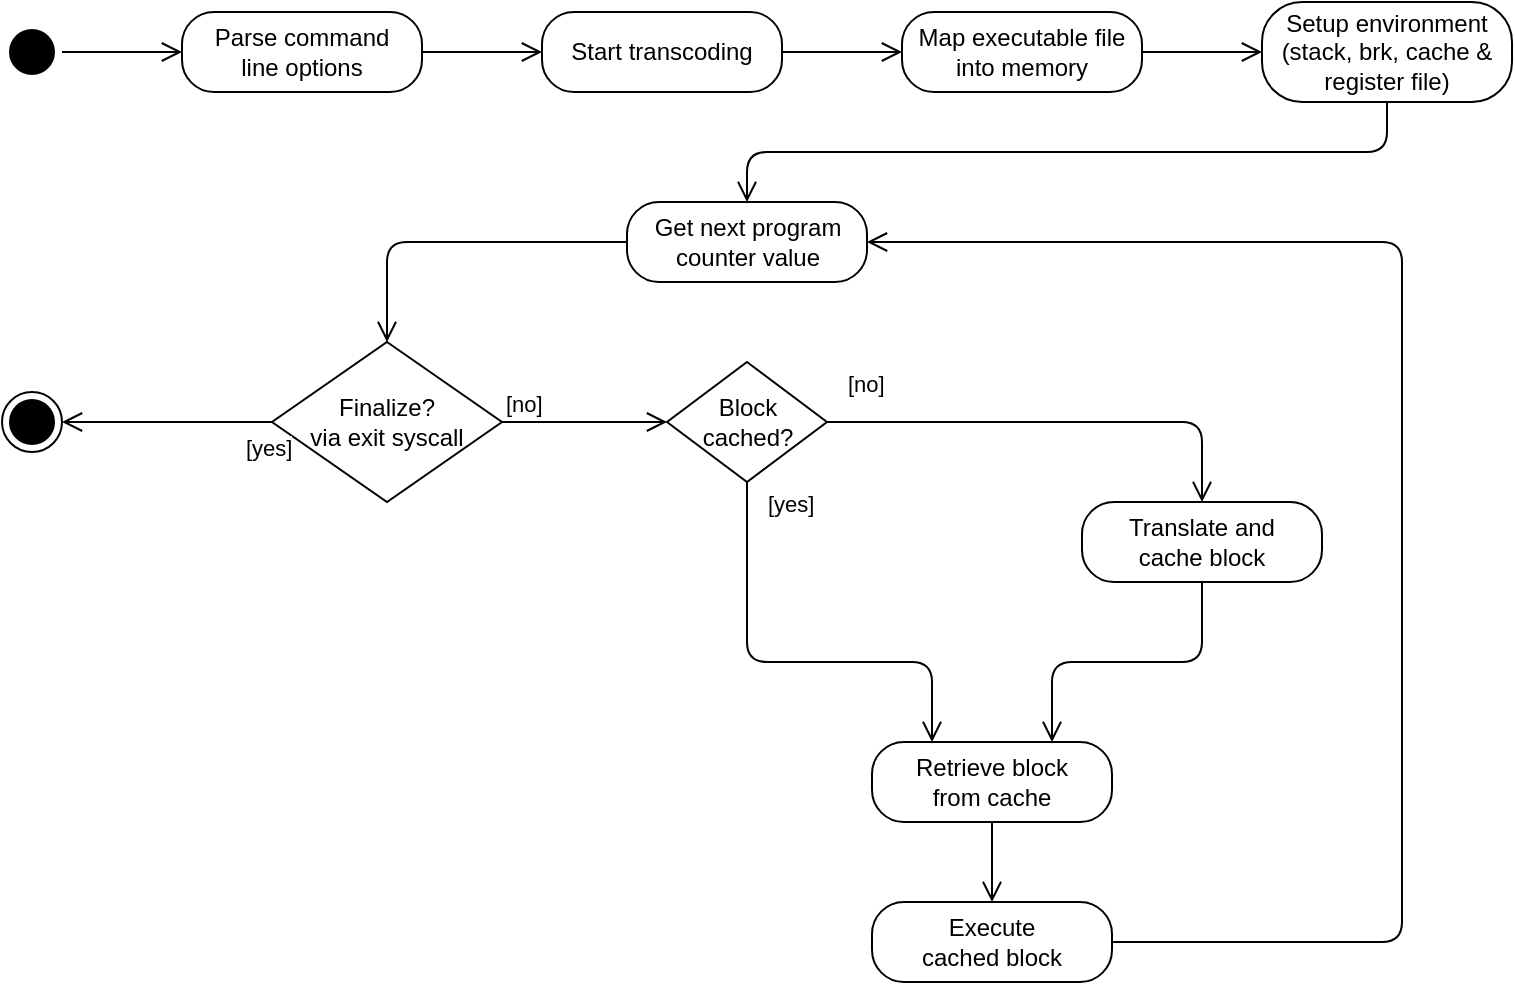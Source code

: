 <mxfile version="13.3.9" type="device"><diagram id="huEyixXiDMwWoAIkbCV8" name="Page-1"><mxGraphModel dx="1186" dy="792" grid="1" gridSize="10" guides="1" tooltips="1" connect="1" arrows="1" fold="1" page="1" pageScale="1" pageWidth="827" pageHeight="583" math="0" shadow="0"><root><mxCell id="0"/><mxCell id="1" parent="0"/><mxCell id="2p7pw8f1M_MMHONukJSp-1" value="" style="ellipse;html=1;shape=startState;fillColor=#000000;" vertex="1" parent="1"><mxGeometry x="36" y="57" width="30" height="30" as="geometry"/></mxCell><mxCell id="2p7pw8f1M_MMHONukJSp-2" value="" style="edgeStyle=orthogonalEdgeStyle;html=1;verticalAlign=bottom;endArrow=open;endSize=8;entryX=0;entryY=0.5;entryDx=0;entryDy=0;" edge="1" source="2p7pw8f1M_MMHONukJSp-1" parent="1" target="2p7pw8f1M_MMHONukJSp-3"><mxGeometry relative="1" as="geometry"><mxPoint x="231" y="147" as="targetPoint"/></mxGeometry></mxCell><mxCell id="2p7pw8f1M_MMHONukJSp-3" value="Parse command&lt;br&gt;line options" style="rounded=1;whiteSpace=wrap;html=1;arcSize=40;" vertex="1" parent="1"><mxGeometry x="126" y="52" width="120" height="40" as="geometry"/></mxCell><mxCell id="2p7pw8f1M_MMHONukJSp-4" value="" style="edgeStyle=orthogonalEdgeStyle;html=1;verticalAlign=bottom;endArrow=open;endSize=8;entryX=0;entryY=0.5;entryDx=0;entryDy=0;" edge="1" source="2p7pw8f1M_MMHONukJSp-3" parent="1" target="2p7pw8f1M_MMHONukJSp-5"><mxGeometry relative="1" as="geometry"><mxPoint x="231" y="247" as="targetPoint"/></mxGeometry></mxCell><mxCell id="2p7pw8f1M_MMHONukJSp-5" value="Start transcoding" style="rounded=1;whiteSpace=wrap;html=1;arcSize=40;" vertex="1" parent="1"><mxGeometry x="306" y="52" width="120" height="40" as="geometry"/></mxCell><mxCell id="2p7pw8f1M_MMHONukJSp-6" value="" style="edgeStyle=orthogonalEdgeStyle;html=1;verticalAlign=bottom;endArrow=open;endSize=8;entryX=0;entryY=0.5;entryDx=0;entryDy=0;exitX=1;exitY=0.5;exitDx=0;exitDy=0;" edge="1" source="2p7pw8f1M_MMHONukJSp-5" parent="1" target="2p7pw8f1M_MMHONukJSp-7"><mxGeometry relative="1" as="geometry"><mxPoint x="236" y="377" as="targetPoint"/></mxGeometry></mxCell><mxCell id="2p7pw8f1M_MMHONukJSp-7" value="Map executable file into memory" style="rounded=1;whiteSpace=wrap;html=1;arcSize=40;" vertex="1" parent="1"><mxGeometry x="486" y="52" width="120" height="40" as="geometry"/></mxCell><mxCell id="2p7pw8f1M_MMHONukJSp-8" value="" style="edgeStyle=orthogonalEdgeStyle;html=1;verticalAlign=bottom;endArrow=open;endSize=8;entryX=0;entryY=0.5;entryDx=0;entryDy=0;exitX=1;exitY=0.5;exitDx=0;exitDy=0;" edge="1" source="2p7pw8f1M_MMHONukJSp-7" parent="1" target="2p7pw8f1M_MMHONukJSp-9"><mxGeometry relative="1" as="geometry"><mxPoint x="236" y="517" as="targetPoint"/></mxGeometry></mxCell><mxCell id="2p7pw8f1M_MMHONukJSp-9" value="Setup environment (stack, brk, cache &amp;amp; register file)" style="rounded=1;whiteSpace=wrap;html=1;arcSize=40;" vertex="1" parent="1"><mxGeometry x="666" y="47" width="125" height="50" as="geometry"/></mxCell><mxCell id="2p7pw8f1M_MMHONukJSp-10" value="" style="edgeStyle=orthogonalEdgeStyle;html=1;verticalAlign=bottom;endArrow=open;endSize=8;entryX=0.5;entryY=0;entryDx=0;entryDy=0;exitX=0.5;exitY=1;exitDx=0;exitDy=0;" edge="1" source="2p7pw8f1M_MMHONukJSp-9" parent="1" target="2p7pw8f1M_MMHONukJSp-17"><mxGeometry relative="1" as="geometry"><mxPoint x="231" y="677" as="targetPoint"/></mxGeometry></mxCell><mxCell id="2p7pw8f1M_MMHONukJSp-13" value="Finalize?&lt;br&gt;via exit syscall" style="rhombus;whiteSpace=wrap;html=1;" vertex="1" parent="1"><mxGeometry x="171" y="217" width="115" height="80" as="geometry"/></mxCell><mxCell id="2p7pw8f1M_MMHONukJSp-14" value="[no]" style="edgeStyle=orthogonalEdgeStyle;html=1;align=left;verticalAlign=bottom;endArrow=open;endSize=8;entryX=0;entryY=0.5;entryDx=0;entryDy=0;exitX=1;exitY=0.5;exitDx=0;exitDy=0;" edge="1" source="2p7pw8f1M_MMHONukJSp-13" parent="1" target="2p7pw8f1M_MMHONukJSp-21"><mxGeometry x="-1" relative="1" as="geometry"><mxPoint x="1" y="747" as="targetPoint"/></mxGeometry></mxCell><mxCell id="2p7pw8f1M_MMHONukJSp-15" value="[yes]" style="edgeStyle=orthogonalEdgeStyle;html=1;align=left;verticalAlign=top;endArrow=open;endSize=8;entryX=1;entryY=0.5;entryDx=0;entryDy=0;" edge="1" source="2p7pw8f1M_MMHONukJSp-13" parent="1" target="2p7pw8f1M_MMHONukJSp-16"><mxGeometry x="-0.714" relative="1" as="geometry"><mxPoint x="-139" y="827" as="targetPoint"/><mxPoint as="offset"/></mxGeometry></mxCell><mxCell id="2p7pw8f1M_MMHONukJSp-16" value="" style="ellipse;html=1;shape=endState;fillColor=#000000;" vertex="1" parent="1"><mxGeometry x="36" y="242" width="30" height="30" as="geometry"/></mxCell><mxCell id="2p7pw8f1M_MMHONukJSp-17" value="Get next program counter value" style="rounded=1;whiteSpace=wrap;html=1;arcSize=40;" vertex="1" parent="1"><mxGeometry x="348.5" y="147" width="120" height="40" as="geometry"/></mxCell><mxCell id="2p7pw8f1M_MMHONukJSp-18" value="" style="edgeStyle=orthogonalEdgeStyle;html=1;verticalAlign=bottom;endArrow=open;endSize=8;entryX=0.5;entryY=0;entryDx=0;entryDy=0;" edge="1" source="2p7pw8f1M_MMHONukJSp-17" parent="1" target="2p7pw8f1M_MMHONukJSp-13"><mxGeometry relative="1" as="geometry"><mxPoint x="56" y="617" as="targetPoint"/></mxGeometry></mxCell><mxCell id="2p7pw8f1M_MMHONukJSp-19" value="Retrieve block&lt;br&gt;from cache" style="rounded=1;whiteSpace=wrap;html=1;arcSize=40;" vertex="1" parent="1"><mxGeometry x="471" y="417" width="120" height="40" as="geometry"/></mxCell><mxCell id="2p7pw8f1M_MMHONukJSp-20" value="" style="edgeStyle=orthogonalEdgeStyle;html=1;verticalAlign=bottom;endArrow=open;endSize=8;entryX=0.5;entryY=0;entryDx=0;entryDy=0;" edge="1" source="2p7pw8f1M_MMHONukJSp-19" parent="1" target="2p7pw8f1M_MMHONukJSp-28"><mxGeometry relative="1" as="geometry"><mxPoint x="316" y="777" as="targetPoint"/></mxGeometry></mxCell><mxCell id="2p7pw8f1M_MMHONukJSp-21" value="Block cached?" style="rhombus;whiteSpace=wrap;html=1;" vertex="1" parent="1"><mxGeometry x="368.5" y="227" width="80" height="60" as="geometry"/></mxCell><mxCell id="2p7pw8f1M_MMHONukJSp-22" value="[no]" style="edgeStyle=orthogonalEdgeStyle;html=1;align=left;verticalAlign=bottom;endArrow=open;endSize=8;entryX=0.5;entryY=0;entryDx=0;entryDy=0;" edge="1" source="2p7pw8f1M_MMHONukJSp-21" parent="1" target="2p7pw8f1M_MMHONukJSp-24"><mxGeometry x="-0.934" y="10" relative="1" as="geometry"><mxPoint x="506" y="537" as="targetPoint"/><mxPoint x="1" as="offset"/></mxGeometry></mxCell><mxCell id="2p7pw8f1M_MMHONukJSp-24" value="Translate and&lt;br&gt;cache block" style="rounded=1;whiteSpace=wrap;html=1;arcSize=40;" vertex="1" parent="1"><mxGeometry x="576" y="297" width="120" height="40" as="geometry"/></mxCell><mxCell id="2p7pw8f1M_MMHONukJSp-25" value="" style="edgeStyle=orthogonalEdgeStyle;html=1;verticalAlign=bottom;endArrow=open;endSize=8;entryX=0.75;entryY=0;entryDx=0;entryDy=0;exitX=0.5;exitY=1;exitDx=0;exitDy=0;" edge="1" source="2p7pw8f1M_MMHONukJSp-24" parent="1" target="2p7pw8f1M_MMHONukJSp-19"><mxGeometry relative="1" as="geometry"><mxPoint x="416" y="707" as="targetPoint"/><Array as="points"><mxPoint x="636" y="377"/><mxPoint x="561" y="377"/></Array></mxGeometry></mxCell><mxCell id="2p7pw8f1M_MMHONukJSp-28" value="Execute&lt;br&gt;cached block" style="rounded=1;whiteSpace=wrap;html=1;arcSize=40;" vertex="1" parent="1"><mxGeometry x="471" y="497" width="120" height="40" as="geometry"/></mxCell><mxCell id="2p7pw8f1M_MMHONukJSp-31" value="[yes]" style="edgeStyle=orthogonalEdgeStyle;html=1;align=left;verticalAlign=bottom;endArrow=open;endSize=8;entryX=0.25;entryY=0;entryDx=0;entryDy=0;exitX=0.5;exitY=1;exitDx=0;exitDy=0;" edge="1" parent="1" source="2p7pw8f1M_MMHONukJSp-21" target="2p7pw8f1M_MMHONukJSp-19"><mxGeometry x="-0.82" y="8" relative="1" as="geometry"><mxPoint x="486" y="427" as="targetPoint"/><mxPoint x="286" y="387" as="sourcePoint"/><Array as="points"><mxPoint x="409" y="377"/><mxPoint x="501" y="377"/></Array><mxPoint as="offset"/></mxGeometry></mxCell><mxCell id="2p7pw8f1M_MMHONukJSp-33" value="" style="edgeStyle=orthogonalEdgeStyle;html=1;verticalAlign=bottom;endArrow=open;endSize=8;entryX=1;entryY=0.5;entryDx=0;entryDy=0;exitX=1;exitY=0.5;exitDx=0;exitDy=0;" edge="1" parent="1" source="2p7pw8f1M_MMHONukJSp-28" target="2p7pw8f1M_MMHONukJSp-17"><mxGeometry relative="1" as="geometry"><mxPoint x="541" y="627" as="targetPoint"/><mxPoint x="541" y="567" as="sourcePoint"/><Array as="points"><mxPoint x="736" y="517"/><mxPoint x="736" y="167"/></Array></mxGeometry></mxCell></root></mxGraphModel></diagram></mxfile>
